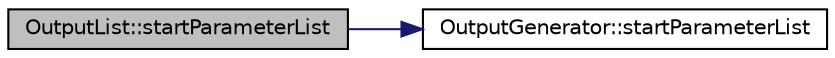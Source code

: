 digraph "OutputList::startParameterList"
{
 // LATEX_PDF_SIZE
  edge [fontname="Helvetica",fontsize="10",labelfontname="Helvetica",labelfontsize="10"];
  node [fontname="Helvetica",fontsize="10",shape=record];
  rankdir="LR";
  Node1 [label="OutputList::startParameterList",height=0.2,width=0.4,color="black", fillcolor="grey75", style="filled", fontcolor="black",tooltip=" "];
  Node1 -> Node2 [color="midnightblue",fontsize="10",style="solid",fontname="Helvetica"];
  Node2 [label="OutputGenerator::startParameterList",height=0.2,width=0.4,color="black", fillcolor="white", style="filled",URL="$classOutputGenerator.html#a92e7646944e62d50ede52caa18c39266",tooltip=" "];
}
